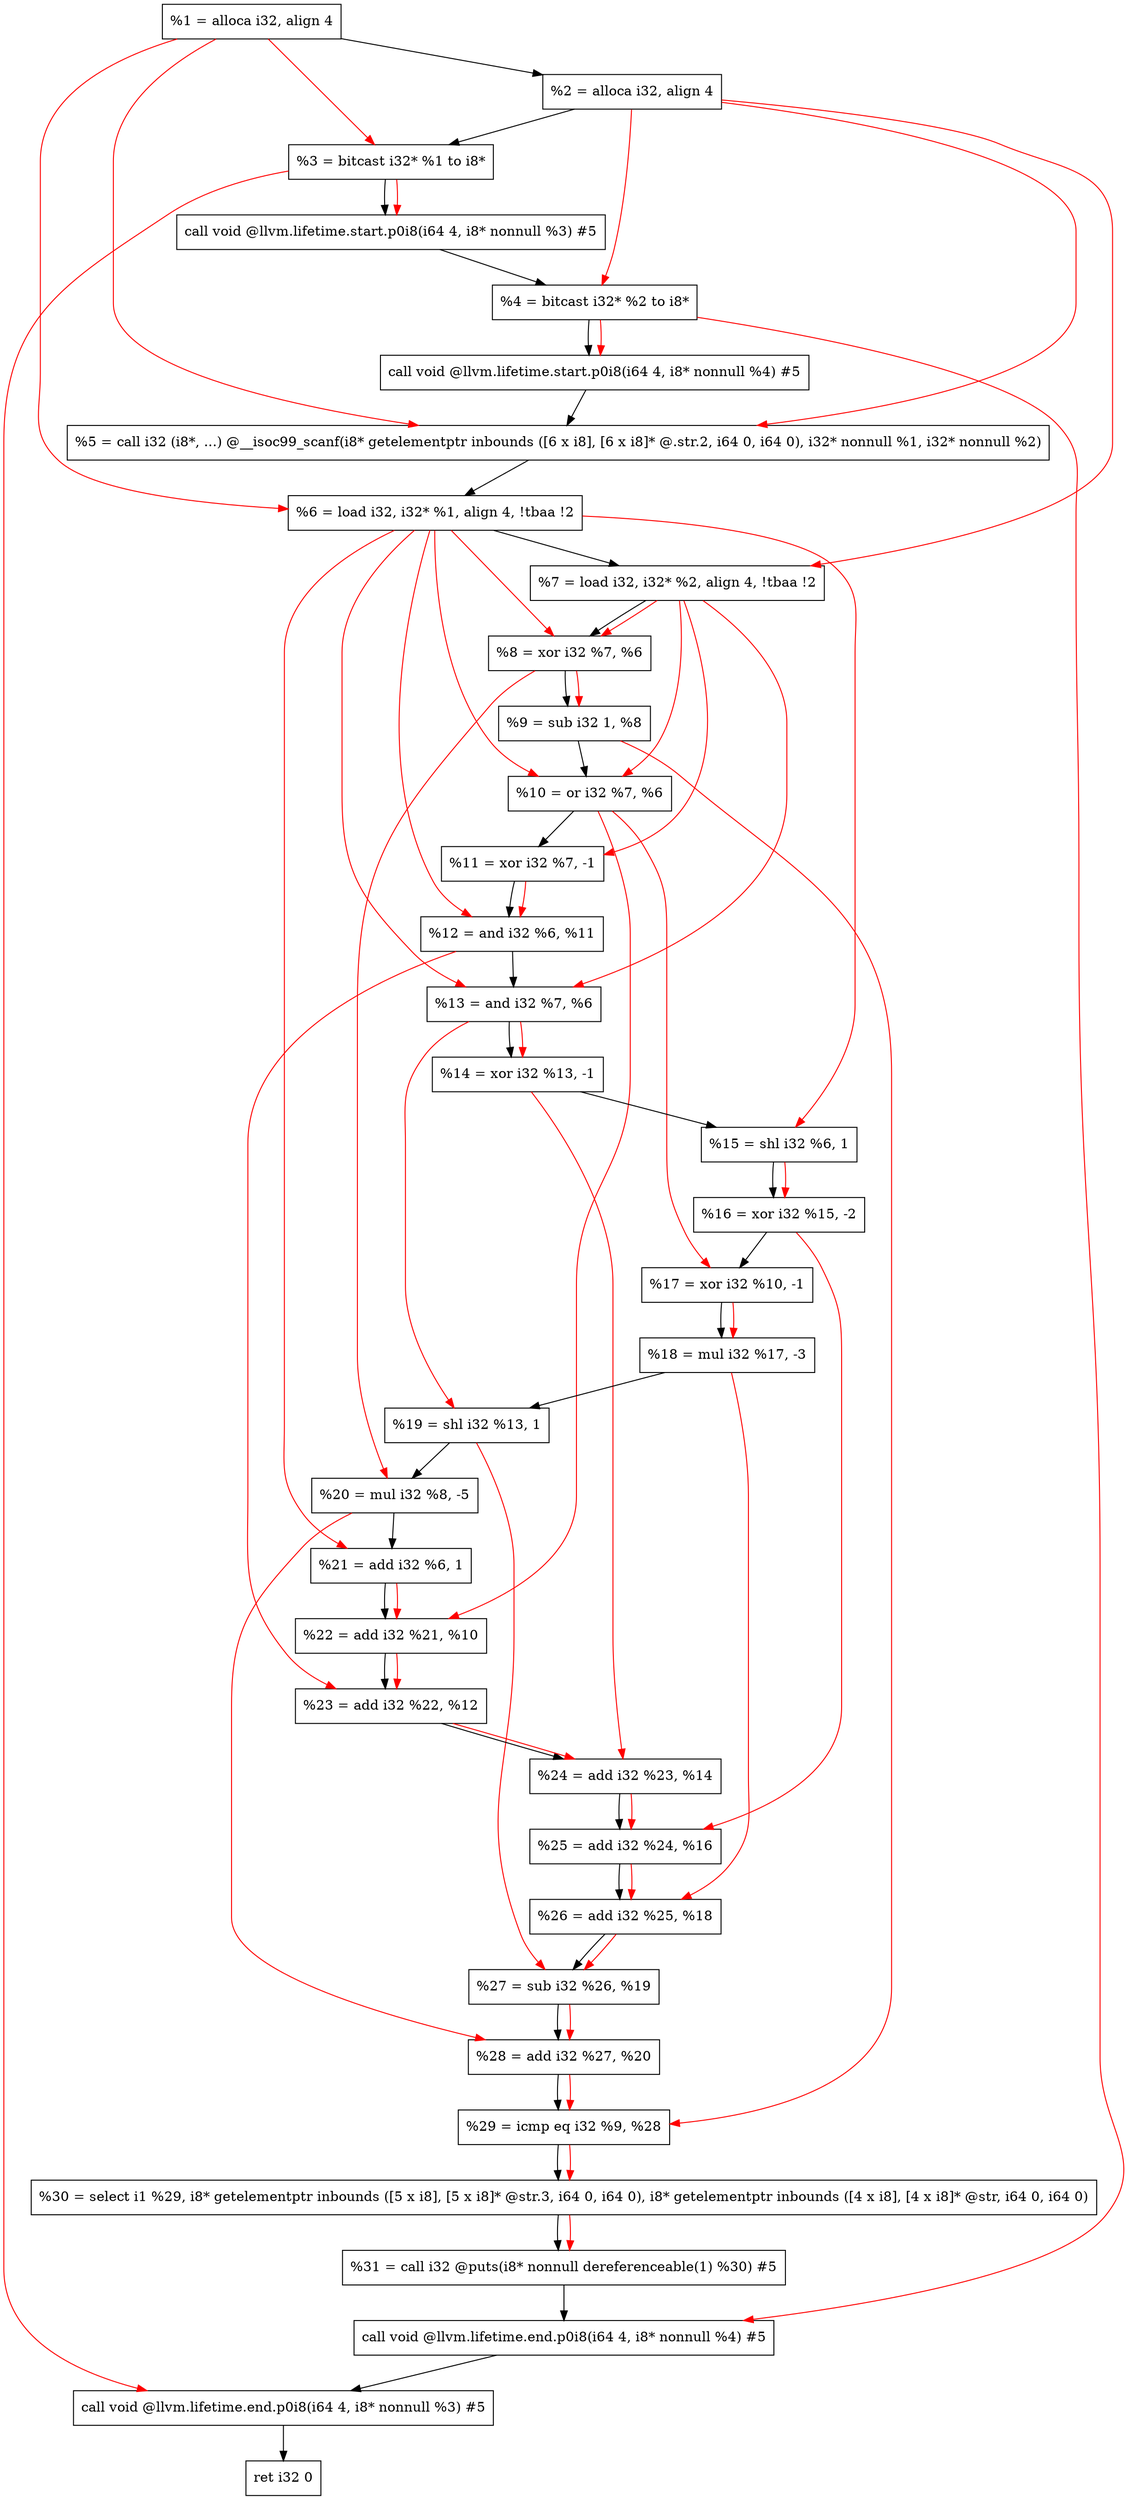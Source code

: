 digraph "DFG for'main' function" {
	Node0xdfabe8[shape=record, label="  %1 = alloca i32, align 4"];
	Node0xdfac68[shape=record, label="  %2 = alloca i32, align 4"];
	Node0xdfacf8[shape=record, label="  %3 = bitcast i32* %1 to i8*"];
	Node0xdfb158[shape=record, label="  call void @llvm.lifetime.start.p0i8(i64 4, i8* nonnull %3) #5"];
	Node0xdfb238[shape=record, label="  %4 = bitcast i32* %2 to i8*"];
	Node0xdfb358[shape=record, label="  call void @llvm.lifetime.start.p0i8(i64 4, i8* nonnull %4) #5"];
	Node0xdfb590[shape=record, label="  %5 = call i32 (i8*, ...) @__isoc99_scanf(i8* getelementptr inbounds ([6 x i8], [6 x i8]* @.str.2, i64 0, i64 0), i32* nonnull %1, i32* nonnull %2)"];
	Node0xdfb648[shape=record, label="  %6 = load i32, i32* %1, align 4, !tbaa !2"];
	Node0xdfc5b8[shape=record, label="  %7 = load i32, i32* %2, align 4, !tbaa !2"];
	Node0xdfcc40[shape=record, label="  %8 = xor i32 %7, %6"];
	Node0xdfccb0[shape=record, label="  %9 = sub i32 1, %8"];
	Node0xdfcd20[shape=record, label="  %10 = or i32 %7, %6"];
	Node0xdfcd90[shape=record, label="  %11 = xor i32 %7, -1"];
	Node0xdfce00[shape=record, label="  %12 = and i32 %6, %11"];
	Node0xdfce70[shape=record, label="  %13 = and i32 %7, %6"];
	Node0xdfcee0[shape=record, label="  %14 = xor i32 %13, -1"];
	Node0xdfcf50[shape=record, label="  %15 = shl i32 %6, 1"];
	Node0xdfcfc0[shape=record, label="  %16 = xor i32 %15, -2"];
	Node0xdfd030[shape=record, label="  %17 = xor i32 %10, -1"];
	Node0xdfd0a0[shape=record, label="  %18 = mul i32 %17, -3"];
	Node0xdfd110[shape=record, label="  %19 = shl i32 %13, 1"];
	Node0xdfd180[shape=record, label="  %20 = mul i32 %8, -5"];
	Node0xdfd1f0[shape=record, label="  %21 = add i32 %6, 1"];
	Node0xdfd260[shape=record, label="  %22 = add i32 %21, %10"];
	Node0xdfd2d0[shape=record, label="  %23 = add i32 %22, %12"];
	Node0xdfd340[shape=record, label="  %24 = add i32 %23, %14"];
	Node0xdfd3b0[shape=record, label="  %25 = add i32 %24, %16"];
	Node0xdfd420[shape=record, label="  %26 = add i32 %25, %18"];
	Node0xdfd490[shape=record, label="  %27 = sub i32 %26, %19"];
	Node0xdfd500[shape=record, label="  %28 = add i32 %27, %20"];
	Node0xdfd570[shape=record, label="  %29 = icmp eq i32 %9, %28"];
	Node0xd9b9d8[shape=record, label="  %30 = select i1 %29, i8* getelementptr inbounds ([5 x i8], [5 x i8]* @str.3, i64 0, i64 0), i8* getelementptr inbounds ([4 x i8], [4 x i8]* @str, i64 0, i64 0)"];
	Node0xdfd600[shape=record, label="  %31 = call i32 @puts(i8* nonnull dereferenceable(1) %30) #5"];
	Node0xdfd858[shape=record, label="  call void @llvm.lifetime.end.p0i8(i64 4, i8* nonnull %4) #5"];
	Node0xdfd9b8[shape=record, label="  call void @llvm.lifetime.end.p0i8(i64 4, i8* nonnull %3) #5"];
	Node0xdfda78[shape=record, label="  ret i32 0"];
	Node0xdfabe8 -> Node0xdfac68;
	Node0xdfac68 -> Node0xdfacf8;
	Node0xdfacf8 -> Node0xdfb158;
	Node0xdfb158 -> Node0xdfb238;
	Node0xdfb238 -> Node0xdfb358;
	Node0xdfb358 -> Node0xdfb590;
	Node0xdfb590 -> Node0xdfb648;
	Node0xdfb648 -> Node0xdfc5b8;
	Node0xdfc5b8 -> Node0xdfcc40;
	Node0xdfcc40 -> Node0xdfccb0;
	Node0xdfccb0 -> Node0xdfcd20;
	Node0xdfcd20 -> Node0xdfcd90;
	Node0xdfcd90 -> Node0xdfce00;
	Node0xdfce00 -> Node0xdfce70;
	Node0xdfce70 -> Node0xdfcee0;
	Node0xdfcee0 -> Node0xdfcf50;
	Node0xdfcf50 -> Node0xdfcfc0;
	Node0xdfcfc0 -> Node0xdfd030;
	Node0xdfd030 -> Node0xdfd0a0;
	Node0xdfd0a0 -> Node0xdfd110;
	Node0xdfd110 -> Node0xdfd180;
	Node0xdfd180 -> Node0xdfd1f0;
	Node0xdfd1f0 -> Node0xdfd260;
	Node0xdfd260 -> Node0xdfd2d0;
	Node0xdfd2d0 -> Node0xdfd340;
	Node0xdfd340 -> Node0xdfd3b0;
	Node0xdfd3b0 -> Node0xdfd420;
	Node0xdfd420 -> Node0xdfd490;
	Node0xdfd490 -> Node0xdfd500;
	Node0xdfd500 -> Node0xdfd570;
	Node0xdfd570 -> Node0xd9b9d8;
	Node0xd9b9d8 -> Node0xdfd600;
	Node0xdfd600 -> Node0xdfd858;
	Node0xdfd858 -> Node0xdfd9b8;
	Node0xdfd9b8 -> Node0xdfda78;
edge [color=red]
	Node0xdfabe8 -> Node0xdfacf8;
	Node0xdfacf8 -> Node0xdfb158;
	Node0xdfac68 -> Node0xdfb238;
	Node0xdfb238 -> Node0xdfb358;
	Node0xdfabe8 -> Node0xdfb590;
	Node0xdfac68 -> Node0xdfb590;
	Node0xdfabe8 -> Node0xdfb648;
	Node0xdfac68 -> Node0xdfc5b8;
	Node0xdfc5b8 -> Node0xdfcc40;
	Node0xdfb648 -> Node0xdfcc40;
	Node0xdfcc40 -> Node0xdfccb0;
	Node0xdfc5b8 -> Node0xdfcd20;
	Node0xdfb648 -> Node0xdfcd20;
	Node0xdfc5b8 -> Node0xdfcd90;
	Node0xdfb648 -> Node0xdfce00;
	Node0xdfcd90 -> Node0xdfce00;
	Node0xdfc5b8 -> Node0xdfce70;
	Node0xdfb648 -> Node0xdfce70;
	Node0xdfce70 -> Node0xdfcee0;
	Node0xdfb648 -> Node0xdfcf50;
	Node0xdfcf50 -> Node0xdfcfc0;
	Node0xdfcd20 -> Node0xdfd030;
	Node0xdfd030 -> Node0xdfd0a0;
	Node0xdfce70 -> Node0xdfd110;
	Node0xdfcc40 -> Node0xdfd180;
	Node0xdfb648 -> Node0xdfd1f0;
	Node0xdfd1f0 -> Node0xdfd260;
	Node0xdfcd20 -> Node0xdfd260;
	Node0xdfd260 -> Node0xdfd2d0;
	Node0xdfce00 -> Node0xdfd2d0;
	Node0xdfd2d0 -> Node0xdfd340;
	Node0xdfcee0 -> Node0xdfd340;
	Node0xdfd340 -> Node0xdfd3b0;
	Node0xdfcfc0 -> Node0xdfd3b0;
	Node0xdfd3b0 -> Node0xdfd420;
	Node0xdfd0a0 -> Node0xdfd420;
	Node0xdfd420 -> Node0xdfd490;
	Node0xdfd110 -> Node0xdfd490;
	Node0xdfd490 -> Node0xdfd500;
	Node0xdfd180 -> Node0xdfd500;
	Node0xdfccb0 -> Node0xdfd570;
	Node0xdfd500 -> Node0xdfd570;
	Node0xdfd570 -> Node0xd9b9d8;
	Node0xd9b9d8 -> Node0xdfd600;
	Node0xdfb238 -> Node0xdfd858;
	Node0xdfacf8 -> Node0xdfd9b8;
}
